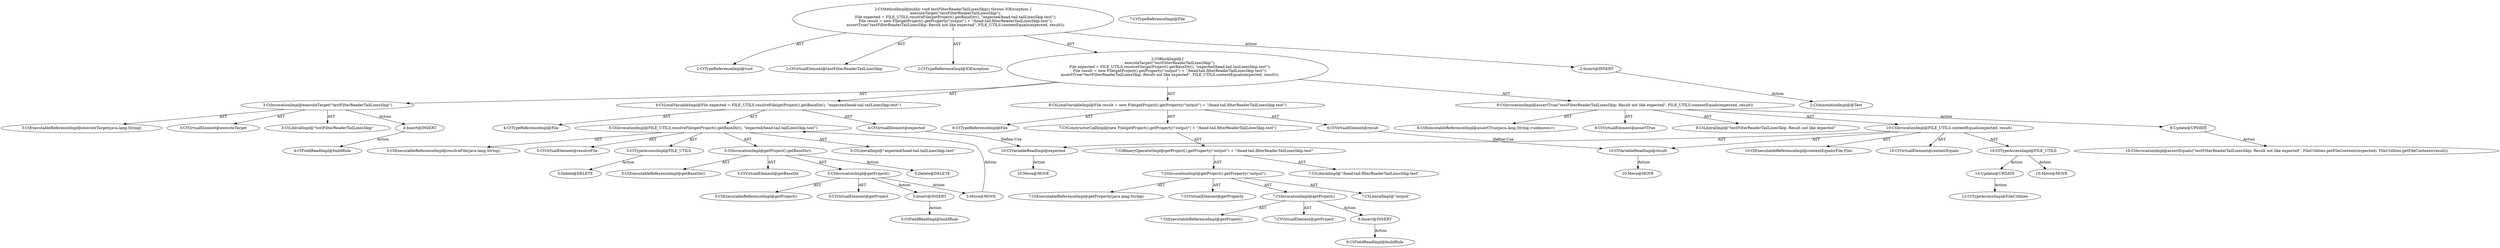 digraph "testFilterReaderTailLinesSkip#?" {
0 [label="2:CtTypeReferenceImpl@void" shape=ellipse]
1 [label="2:CtVirtualElement@testFilterReaderTailLinesSkip" shape=ellipse]
2 [label="2:CtTypeReferenceImpl@IOException" shape=ellipse]
3 [label="3:CtExecutableReferenceImpl@executeTarget(java.lang.String)" shape=ellipse]
4 [label="3:CtVirtualElement@executeTarget" shape=ellipse]
5 [label="3:CtLiteralImpl@\"testFilterReaderTailLinesSkip\"" shape=ellipse]
6 [label="3:CtInvocationImpl@executeTarget(\"testFilterReaderTailLinesSkip\")" shape=ellipse]
7 [label="4:CtTypeReferenceImpl@File" shape=ellipse]
8 [label="5:CtExecutableReferenceImpl@resolveFile(java.lang.String)" shape=ellipse]
9 [label="5:CtVirtualElement@resolveFile" shape=ellipse]
10 [label="5:CtTypeAccessImpl@FILE_UTILS" shape=ellipse]
11 [label="5:CtExecutableReferenceImpl@getBaseDir()" shape=ellipse]
12 [label="5:CtVirtualElement@getBaseDir" shape=ellipse]
13 [label="5:CtExecutableReferenceImpl@getProject()" shape=ellipse]
14 [label="5:CtVirtualElement@getProject" shape=ellipse]
15 [label="5:CtInvocationImpl@getProject()" shape=ellipse]
16 [label="5:CtInvocationImpl@getProject().getBaseDir()" shape=ellipse]
17 [label="5:CtLiteralImpl@\"expected/head-tail.tailLinesSkip.test\"" shape=ellipse]
18 [label="5:CtInvocationImpl@FILE_UTILS.resolveFile(getProject().getBaseDir(), \"expected/head-tail.tailLinesSkip.test\")" shape=ellipse]
19 [label="4:CtVirtualElement@expected" shape=ellipse]
20 [label="4:CtLocalVariableImpl@File expected = FILE_UTILS.resolveFile(getProject().getBaseDir(), \"expected/head-tail.tailLinesSkip.test\")" shape=ellipse]
21 [label="6:CtTypeReferenceImpl@File" shape=ellipse]
22 [label="7:CtTypeReferenceImpl@File" shape=ellipse]
23 [label="7:CtExecutableReferenceImpl@getProperty(java.lang.String)" shape=ellipse]
24 [label="7:CtVirtualElement@getProperty" shape=ellipse]
25 [label="7:CtExecutableReferenceImpl@getProject()" shape=ellipse]
26 [label="7:CtVirtualElement@getProject" shape=ellipse]
27 [label="7:CtInvocationImpl@getProject()" shape=ellipse]
28 [label="7:CtLiteralImpl@\"output\"" shape=ellipse]
29 [label="7:CtInvocationImpl@getProject().getProperty(\"output\")" shape=ellipse]
30 [label="7:CtLiteralImpl@\"/head-tail.filterReaderTailLinesSkip.test\"" shape=ellipse]
31 [label="7:CtBinaryOperatorImpl@getProject().getProperty(\"output\") + \"/head-tail.filterReaderTailLinesSkip.test\"" shape=ellipse]
32 [label="7:CtConstructorCallImpl@new File(getProject().getProperty(\"output\") + \"/head-tail.filterReaderTailLinesSkip.test\")" shape=ellipse]
33 [label="6:CtVirtualElement@result" shape=ellipse]
34 [label="6:CtLocalVariableImpl@File result = new File(getProject().getProperty(\"output\") + \"/head-tail.filterReaderTailLinesSkip.test\")" shape=ellipse]
35 [label="8:CtExecutableReferenceImpl@assertTrue(java.lang.String,<unknown>)" shape=ellipse]
36 [label="8:CtVirtualElement@assertTrue" shape=ellipse]
37 [label="9:CtLiteralImpl@\"testFilterReaderTailLinesSkip: Result not like expected\"" shape=ellipse]
38 [label="10:CtExecutableReferenceImpl@contentEquals(File,File)" shape=ellipse]
39 [label="10:CtVirtualElement@contentEquals" shape=ellipse]
40 [label="10:CtTypeAccessImpl@FILE_UTILS" shape=ellipse]
41 [label="10:CtVariableReadImpl@expected" shape=ellipse]
42 [label="10:CtVariableReadImpl@result" shape=ellipse]
43 [label="10:CtInvocationImpl@FILE_UTILS.contentEquals(expected, result)" shape=ellipse]
44 [label="8:CtInvocationImpl@assertTrue(\"testFilterReaderTailLinesSkip: Result not like expected\", FILE_UTILS.contentEquals(expected, result))" shape=ellipse]
45 [label="2:CtBlockImpl@\{
    executeTarget(\"testFilterReaderTailLinesSkip\");
    File expected = FILE_UTILS.resolveFile(getProject().getBaseDir(), \"expected/head-tail.tailLinesSkip.test\");
    File result = new File(getProject().getProperty(\"output\") + \"/head-tail.filterReaderTailLinesSkip.test\");
    assertTrue(\"testFilterReaderTailLinesSkip: Result not like expected\", FILE_UTILS.contentEquals(expected, result));
\}" shape=ellipse]
46 [label="2:CtMethodImpl@public void testFilterReaderTailLinesSkip() throws IOException \{
    executeTarget(\"testFilterReaderTailLinesSkip\");
    File expected = FILE_UTILS.resolveFile(getProject().getBaseDir(), \"expected/head-tail.tailLinesSkip.test\");
    File result = new File(getProject().getProperty(\"output\") + \"/head-tail.filterReaderTailLinesSkip.test\");
    assertTrue(\"testFilterReaderTailLinesSkip: Result not like expected\", FILE_UTILS.contentEquals(expected, result));
\}" shape=ellipse]
47 [label="8:Update@UPDATE" shape=ellipse]
48 [label="10:CtInvocationImpl@assertEquals(\"testFilterReaderTailLinesSkip: Result not like expected\", FileUtilities.getFileContents(expected), FileUtilities.getFileContents(result))" shape=ellipse]
49 [label="10:Update@UPDATE" shape=ellipse]
50 [label="12:CtTypeAccessImpl@FileUtilities" shape=ellipse]
51 [label="5:Delete@DELETE" shape=ellipse]
52 [label="5:Delete@DELETE" shape=ellipse]
53 [label="2:Insert@INSERT" shape=ellipse]
54 [label="2:CtAnnotationImpl@@Test" shape=ellipse]
55 [label="4:Insert@INSERT" shape=ellipse]
56 [label="4:CtFieldReadImpl@buildRule" shape=ellipse]
57 [label="5:Insert@INSERT" shape=ellipse]
58 [label="5:CtFieldReadImpl@buildRule" shape=ellipse]
59 [label="8:Insert@INSERT" shape=ellipse]
60 [label="8:CtFieldReadImpl@buildRule" shape=ellipse]
61 [label="5:Move@MOVE" shape=ellipse]
62 [label="10:Move@MOVE" shape=ellipse]
63 [label="10:Move@MOVE" shape=ellipse]
64 [label="10:Move@MOVE" shape=ellipse]
6 -> 4 [label="AST"];
6 -> 3 [label="AST"];
6 -> 5 [label="AST"];
6 -> 55 [label="Action"];
10 -> 51 [label="Action"];
15 -> 14 [label="AST"];
15 -> 13 [label="AST"];
15 -> 57 [label="Action"];
15 -> 61 [label="Action"];
16 -> 12 [label="AST"];
16 -> 15 [label="AST"];
16 -> 11 [label="AST"];
16 -> 52 [label="Action"];
18 -> 9 [label="AST"];
18 -> 10 [label="AST"];
18 -> 8 [label="AST"];
18 -> 16 [label="AST"];
18 -> 17 [label="AST"];
19 -> 41 [label="Define-Use"];
20 -> 19 [label="AST"];
20 -> 7 [label="AST"];
20 -> 18 [label="AST"];
27 -> 26 [label="AST"];
27 -> 25 [label="AST"];
27 -> 59 [label="Action"];
29 -> 24 [label="AST"];
29 -> 27 [label="AST"];
29 -> 23 [label="AST"];
29 -> 28 [label="AST"];
31 -> 29 [label="AST"];
31 -> 30 [label="AST"];
32 -> 31 [label="AST"];
33 -> 42 [label="Define-Use"];
34 -> 33 [label="AST"];
34 -> 21 [label="AST"];
34 -> 32 [label="AST"];
40 -> 49 [label="Action"];
40 -> 62 [label="Action"];
41 -> 63 [label="Action"];
42 -> 64 [label="Action"];
43 -> 39 [label="AST"];
43 -> 40 [label="AST"];
43 -> 38 [label="AST"];
43 -> 41 [label="AST"];
43 -> 42 [label="AST"];
44 -> 36 [label="AST"];
44 -> 35 [label="AST"];
44 -> 37 [label="AST"];
44 -> 43 [label="AST"];
44 -> 47 [label="Action"];
45 -> 6 [label="AST"];
45 -> 20 [label="AST"];
45 -> 34 [label="AST"];
45 -> 44 [label="AST"];
46 -> 1 [label="AST"];
46 -> 0 [label="AST"];
46 -> 2 [label="AST"];
46 -> 45 [label="AST"];
46 -> 53 [label="Action"];
47 -> 48 [label="Action"];
49 -> 50 [label="Action"];
53 -> 54 [label="Action"];
55 -> 56 [label="Action"];
57 -> 58 [label="Action"];
59 -> 60 [label="Action"];
61 -> 18 [label="Action"];
}